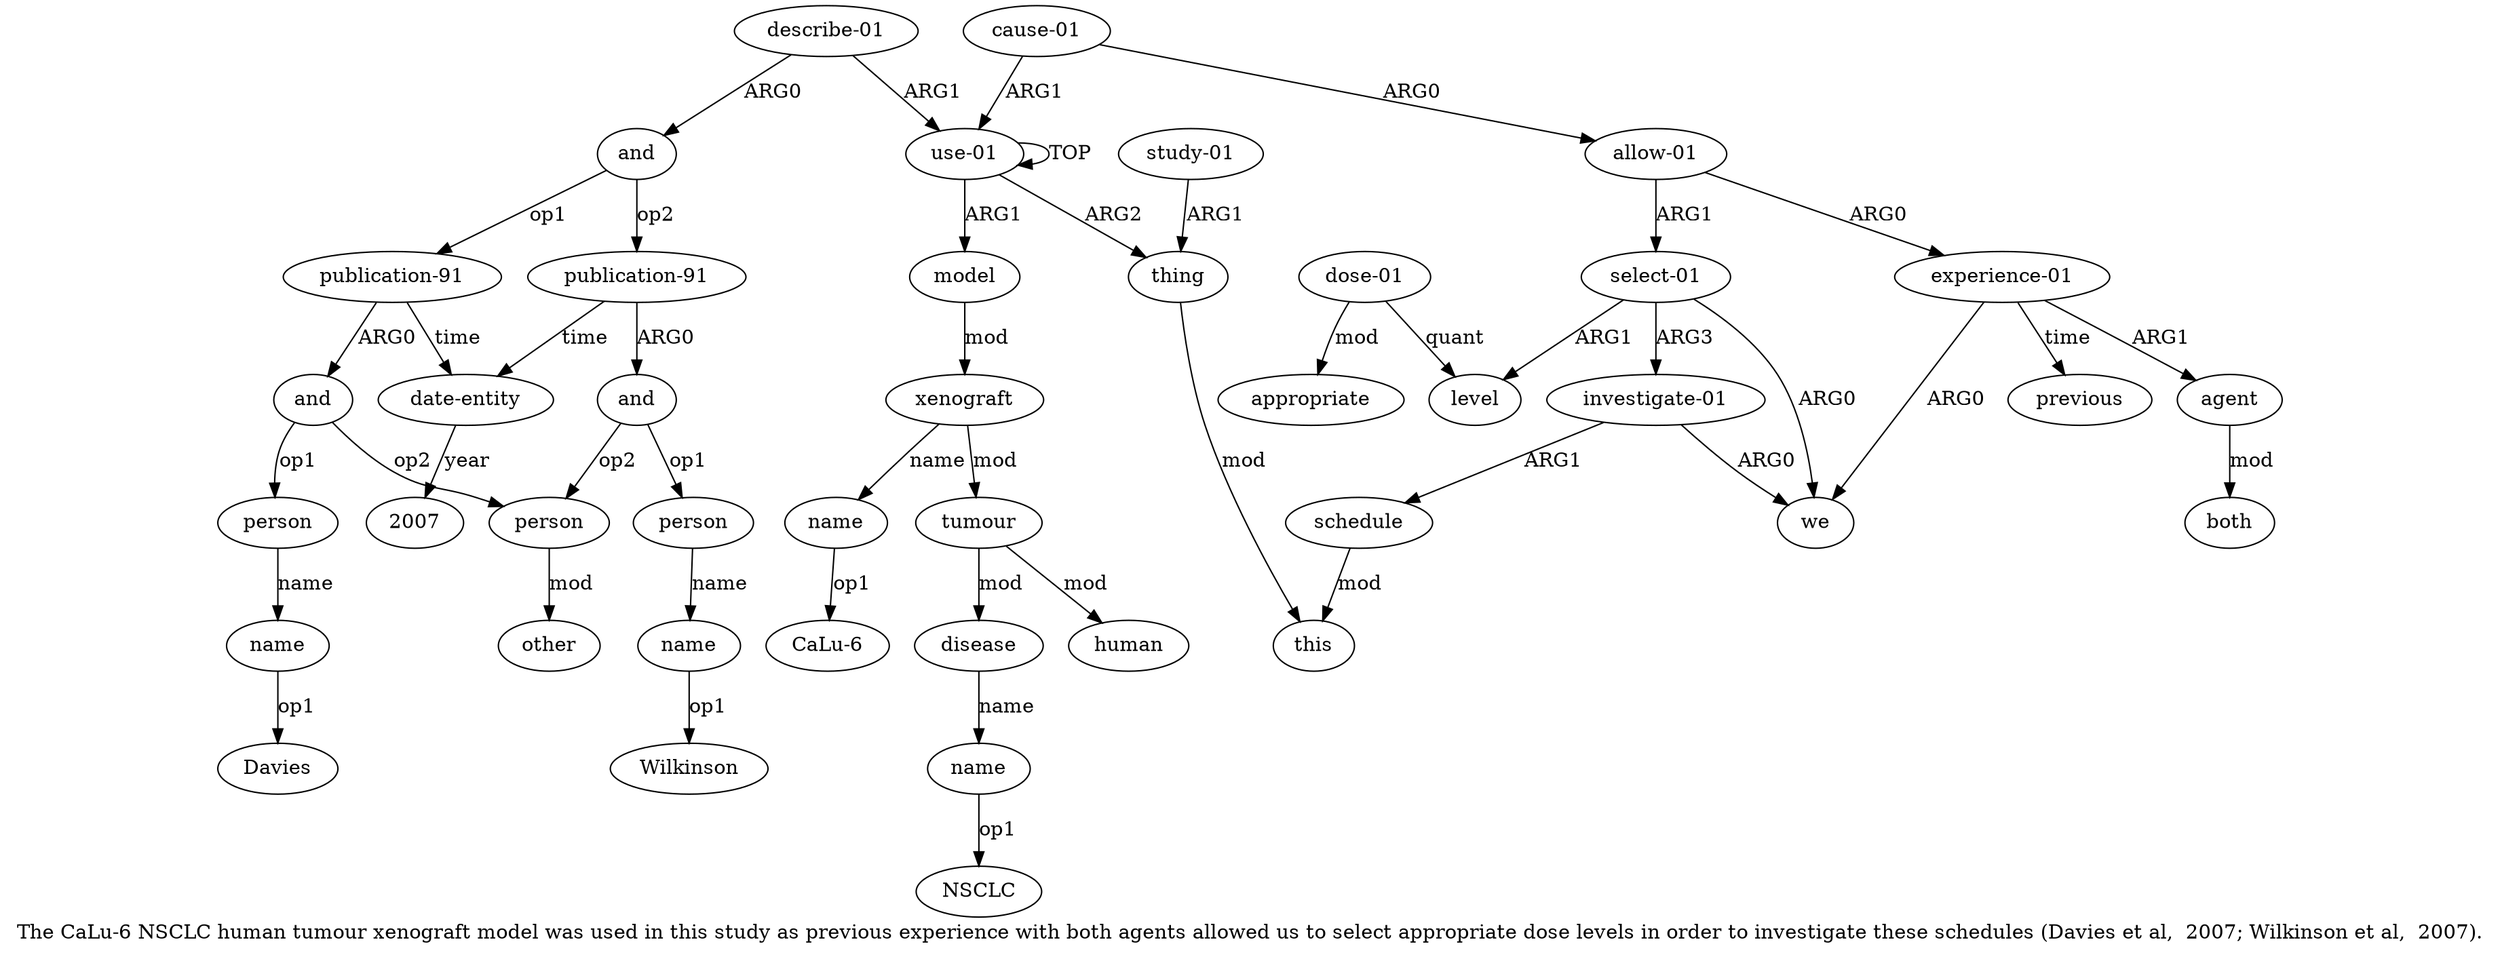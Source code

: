 digraph  {
	graph [label="The CaLu-6 NSCLC human tumour xenograft model was used in this study as previous experience with both agents allowed us to select \
appropriate dose levels in order to investigate these schedules (Davies et al,  2007; Wilkinson et al,  2007)."];
	node [label="\N"];
	a20	 [color=black,
		gold_ind=20,
		gold_label="dose-01",
		label="dose-01",
		test_ind=20,
		test_label="dose-01"];
	a21	 [color=black,
		gold_ind=21,
		gold_label=appropriate,
		label=appropriate,
		test_ind=21,
		test_label=appropriate];
	a20 -> a21 [key=0,
	color=black,
	gold_label=mod,
	label=mod,
	test_label=mod];
a19 [color=black,
	gold_ind=19,
	gold_label=level,
	label=level,
	test_ind=19,
	test_label=level];
a20 -> a19 [key=0,
color=black,
gold_label=quant,
label=quant,
test_label=quant];
a22 [color=black,
gold_ind=22,
gold_label="investigate-01",
label="investigate-01",
test_ind=22,
test_label="investigate-01"];
a23 [color=black,
gold_ind=23,
gold_label=schedule,
label=schedule,
test_ind=23,
test_label=schedule];
a22 -> a23 [key=0,
color=black,
gold_label=ARG1,
label=ARG1,
test_label=ARG1];
a18 [color=black,
gold_ind=18,
gold_label=we,
label=we,
test_ind=18,
test_label=we];
a22 -> a18 [key=0,
color=black,
gold_label=ARG0,
label=ARG0,
test_label=ARG0];
a10 [color=black,
gold_ind=10,
gold_label=this,
label=this,
test_ind=10,
test_label=this];
a23 -> a10 [key=0,
color=black,
gold_label=mod,
label=mod,
test_label=mod];
a24 [color=black,
gold_ind=24,
gold_label="describe-01",
label="describe-01",
test_ind=24,
test_label="describe-01"];
a25 [color=black,
gold_ind=25,
gold_label=and,
label=and,
test_ind=25,
test_label=and];
a24 -> a25 [key=0,
color=black,
gold_label=ARG0,
label=ARG0,
test_label=ARG0];
a0 [color=black,
gold_ind=0,
gold_label="use-01",
label="use-01",
test_ind=0,
test_label="use-01"];
a24 -> a0 [key=0,
color=black,
gold_label=ARG1,
label=ARG1,
test_label=ARG1];
a26 [color=black,
gold_ind=26,
gold_label="publication-91",
label="publication-91",
test_ind=26,
test_label="publication-91"];
a25 -> a26 [key=0,
color=black,
gold_label=op1,
label=op1,
test_label=op1];
a33 [color=black,
gold_ind=33,
gold_label="publication-91",
label="publication-91",
test_ind=33,
test_label="publication-91"];
a25 -> a33 [key=0,
color=black,
gold_label=op2,
label=op2,
test_label=op2];
a27 [color=black,
gold_ind=27,
gold_label=and,
label=and,
test_ind=27,
test_label=and];
a26 -> a27 [key=0,
color=black,
gold_label=ARG0,
label=ARG0,
test_label=ARG0];
a32 [color=black,
gold_ind=32,
gold_label="date-entity",
label="date-entity",
test_ind=32,
test_label="date-entity"];
a26 -> a32 [key=0,
color=black,
gold_label=time,
label=time,
test_label=time];
a28 [color=black,
gold_ind=28,
gold_label=person,
label=person,
test_ind=28,
test_label=person];
a27 -> a28 [key=0,
color=black,
gold_label=op1,
label=op1,
test_label=op1];
a30 [color=black,
gold_ind=30,
gold_label=person,
label=person,
test_ind=30,
test_label=person];
a27 -> a30 [key=0,
color=black,
gold_label=op2,
label=op2,
test_label=op2];
a29 [color=black,
gold_ind=29,
gold_label=name,
label=name,
test_ind=29,
test_label=name];
a28 -> a29 [key=0,
color=black,
gold_label=name,
label=name,
test_label=name];
"a29 Davies" [color=black,
gold_ind=-1,
gold_label=Davies,
label=Davies,
test_ind=-1,
test_label=Davies];
a29 -> "a29 Davies" [key=0,
color=black,
gold_label=op1,
label=op1,
test_label=op1];
a31 [color=black,
gold_ind=31,
gold_label=other,
label=other,
test_ind=31,
test_label=other];
a30 -> a31 [key=0,
color=black,
gold_label=mod,
label=mod,
test_label=mod];
"a7 NSCLC" [color=black,
gold_ind=-1,
gold_label=NSCLC,
label=NSCLC,
test_ind=-1,
test_label=NSCLC];
a36 [color=black,
gold_ind=36,
gold_label=name,
label=name,
test_ind=36,
test_label=name];
"a36 Wilkinson" [color=black,
gold_ind=-1,
gold_label=Wilkinson,
label=Wilkinson,
test_ind=-1,
test_label=Wilkinson];
a36 -> "a36 Wilkinson" [key=0,
color=black,
gold_label=op1,
label=op1,
test_label=op1];
a34 [color=black,
gold_ind=34,
gold_label=and,
label=and,
test_ind=34,
test_label=and];
a33 -> a34 [key=0,
color=black,
gold_label=ARG0,
label=ARG0,
test_label=ARG0];
a33 -> a32 [key=0,
color=black,
gold_label=time,
label=time,
test_label=time];
a35 [color=black,
gold_ind=35,
gold_label=person,
label=person,
test_ind=35,
test_label=person];
a35 -> a36 [key=0,
color=black,
gold_label=name,
label=name,
test_label=name];
a34 -> a30 [key=0,
color=black,
gold_label=op2,
label=op2,
test_label=op2];
a34 -> a35 [key=0,
color=black,
gold_label=op1,
label=op1,
test_label=op1];
"a32 2007" [color=black,
gold_ind=-1,
gold_label=2007,
label=2007,
test_ind=-1,
test_label=2007];
a32 -> "a32 2007" [key=0,
color=black,
gold_label=year,
label=year,
test_label=year];
a15 [color=black,
gold_ind=15,
gold_label=both,
label=both,
test_ind=15,
test_label=both];
a14 [color=black,
gold_ind=14,
gold_label=agent,
label=agent,
test_ind=14,
test_label=agent];
a14 -> a15 [key=0,
color=black,
gold_label=mod,
label=mod,
test_label=mod];
a17 [color=black,
gold_ind=17,
gold_label="select-01",
label="select-01",
test_ind=17,
test_label="select-01"];
a17 -> a22 [key=0,
color=black,
gold_label=ARG3,
label=ARG3,
test_label=ARG3];
a17 -> a19 [key=0,
color=black,
gold_label=ARG1,
label=ARG1,
test_label=ARG1];
a17 -> a18 [key=0,
color=black,
gold_label=ARG0,
label=ARG0,
test_label=ARG0];
a16 [color=black,
gold_ind=16,
gold_label=previous,
label=previous,
test_ind=16,
test_label=previous];
a11 [color=black,
gold_ind=11,
gold_label="cause-01",
label="cause-01",
test_ind=11,
test_label="cause-01"];
a12 [color=black,
gold_ind=12,
gold_label="allow-01",
label="allow-01",
test_ind=12,
test_label="allow-01"];
a11 -> a12 [key=0,
color=black,
gold_label=ARG0,
label=ARG0,
test_label=ARG0];
a11 -> a0 [key=0,
color=black,
gold_label=ARG1,
label=ARG1,
test_label=ARG1];
a13 [color=black,
gold_ind=13,
gold_label="experience-01",
label="experience-01",
test_ind=13,
test_label="experience-01"];
a13 -> a14 [key=0,
color=black,
gold_label=ARG1,
label=ARG1,
test_label=ARG1];
a13 -> a16 [key=0,
color=black,
gold_label=time,
label=time,
test_label=time];
a13 -> a18 [key=0,
color=black,
gold_label=ARG0,
label=ARG0,
test_label=ARG0];
a12 -> a17 [key=0,
color=black,
gold_label=ARG1,
label=ARG1,
test_label=ARG1];
a12 -> a13 [key=0,
color=black,
gold_label=ARG0,
label=ARG0,
test_label=ARG0];
"a3 CaLu-6" [color=black,
gold_ind=-1,
gold_label="CaLu-6",
label="CaLu-6",
test_ind=-1,
test_label="CaLu-6"];
a1 [color=black,
gold_ind=1,
gold_label=model,
label=model,
test_ind=1,
test_label=model];
a2 [color=black,
gold_ind=2,
gold_label=xenograft,
label=xenograft,
test_ind=2,
test_label=xenograft];
a1 -> a2 [key=0,
color=black,
gold_label=mod,
label=mod,
test_label=mod];
a0 -> a1 [key=0,
color=black,
gold_label=ARG1,
label=ARG1,
test_label=ARG1];
a0 -> a0 [key=0,
color=black,
gold_label=TOP,
label=TOP,
test_label=TOP];
a8 [color=black,
gold_ind=8,
gold_label=thing,
label=thing,
test_ind=8,
test_label=thing];
a0 -> a8 [key=0,
color=black,
gold_label=ARG2,
label=ARG2,
test_label=ARG2];
a3 [color=black,
gold_ind=3,
gold_label=name,
label=name,
test_ind=3,
test_label=name];
a3 -> "a3 CaLu-6" [key=0,
color=black,
gold_label=op1,
label=op1,
test_label=op1];
a2 -> a3 [key=0,
color=black,
gold_label=name,
label=name,
test_label=name];
a4 [color=black,
gold_ind=4,
gold_label=tumour,
label=tumour,
test_ind=4,
test_label=tumour];
a2 -> a4 [key=0,
color=black,
gold_label=mod,
label=mod,
test_label=mod];
a5 [color=black,
gold_ind=5,
gold_label=human,
label=human,
test_ind=5,
test_label=human];
a4 -> a5 [key=0,
color=black,
gold_label=mod,
label=mod,
test_label=mod];
a6 [color=black,
gold_ind=6,
gold_label=disease,
label=disease,
test_ind=6,
test_label=disease];
a4 -> a6 [key=0,
color=black,
gold_label=mod,
label=mod,
test_label=mod];
a7 [color=black,
gold_ind=7,
gold_label=name,
label=name,
test_ind=7,
test_label=name];
a7 -> "a7 NSCLC" [key=0,
color=black,
gold_label=op1,
label=op1,
test_label=op1];
a6 -> a7 [key=0,
color=black,
gold_label=name,
label=name,
test_label=name];
a9 [color=black,
gold_ind=9,
gold_label="study-01",
label="study-01",
test_ind=9,
test_label="study-01"];
a9 -> a8 [key=0,
color=black,
gold_label=ARG1,
label=ARG1,
test_label=ARG1];
a8 -> a10 [key=0,
color=black,
gold_label=mod,
label=mod,
test_label=mod];
}
